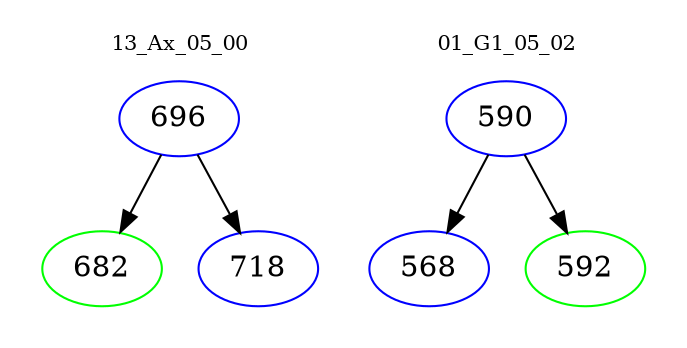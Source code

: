 digraph{
subgraph cluster_0 {
color = white
label = "13_Ax_05_00";
fontsize=10;
T0_696 [label="696", color="blue"]
T0_696 -> T0_682 [color="black"]
T0_682 [label="682", color="green"]
T0_696 -> T0_718 [color="black"]
T0_718 [label="718", color="blue"]
}
subgraph cluster_1 {
color = white
label = "01_G1_05_02";
fontsize=10;
T1_590 [label="590", color="blue"]
T1_590 -> T1_568 [color="black"]
T1_568 [label="568", color="blue"]
T1_590 -> T1_592 [color="black"]
T1_592 [label="592", color="green"]
}
}
